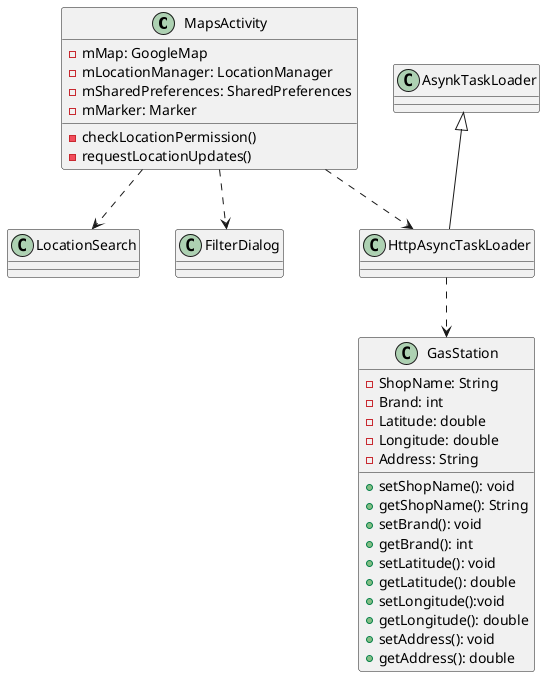 @startuml ClassDiagram.png

class MapsActivity {
    -mMap: GoogleMap
    -mLocationManager: LocationManager
    -mSharedPreferences: SharedPreferences
    -mMarker: Marker
    -checkLocationPermission()
    -requestLocationUpdates()
    
}

class LocationSearch {

}

class HttpAsyncTaskLoader {

}

class AsynkTaskLoader {

}

class GasStation {
    -ShopName: String
    -Brand: int
    -Latitude: double
    -Longitude: double
    -Address: String

    +setShopName(): void
    +getShopName(): String
    +setBrand(): void
    +getBrand(): int
    +setLatitude(): void
    +getLatitude(): double
    +setLongitude():void
    +getLongitude(): double
    +setAddress(): void
    +getAddress(): double
}

class FilterDialog {

}

AsynkTaskLoader <|-- HttpAsyncTaskLoader
MapsActivity ..> FilterDialog
MapsActivity ..> LocationSearch
MapsActivity ..> HttpAsyncTaskLoader
HttpAsyncTaskLoader ..> GasStation


@enduml